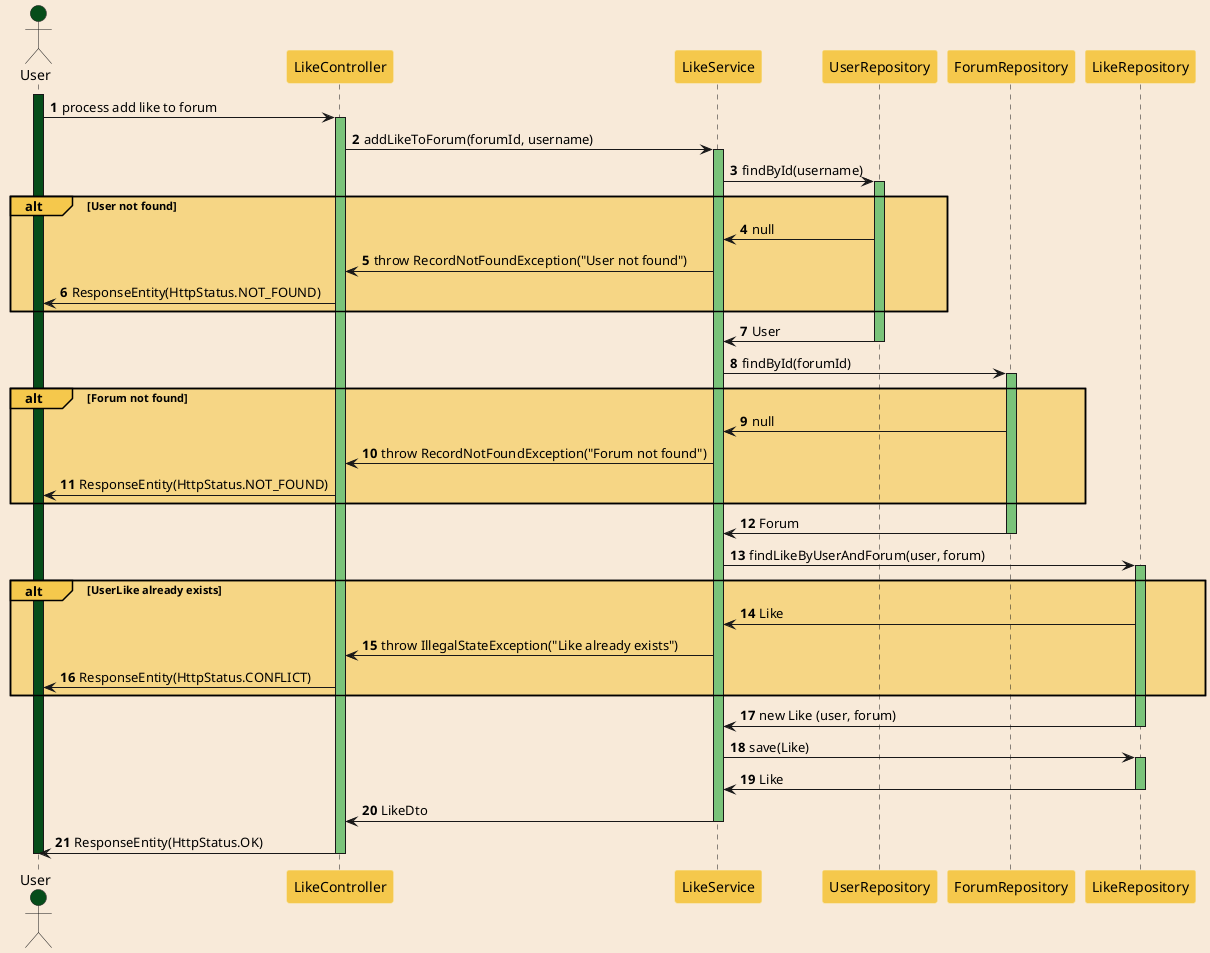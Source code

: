 @startuml
'https://plantuml.com/sequence-diagram

autonumber

skinparam sequence {
    ParticipantBackgroundColor #F5C84C
    ParticipantBorderColor #F7E19A
}

skinparam {
    BackgroundColor #F8EAD9
    BorderColor #F8EAD9
}

actor User #064D1A
activate User #064D1A

User -> LikeController : process add like to forum
activate LikeController #7AC37A

LikeController -> LikeService : addLikeToForum(forumId, username)
activate LikeService #7AC37A

LikeService -> UserRepository : findById(username)
activate UserRepository #7AC37A

alt#F5C84C #F5C84C99 User not found
    UserRepository -> LikeService : null
    LikeService -> LikeController : throw RecordNotFoundException("User not found")
    LikeController -> User : ResponseEntity(HttpStatus.NOT_FOUND)
end

UserRepository -> LikeService : User
deactivate UserRepository

LikeService -> ForumRepository : findById(forumId)
activate ForumRepository #7AC37A

alt#F5C84C #F5C84C99 Forum not found
    ForumRepository -> LikeService : null
    LikeService -> LikeController : throw RecordNotFoundException("Forum not found")
    LikeController -> User : ResponseEntity(HttpStatus.NOT_FOUND)
end

ForumRepository -> LikeService : Forum
deactivate ForumRepository

LikeService -> LikeRepository : findLikeByUserAndForum(user, forum)
activate LikeRepository #7AC37A

alt#F5C84C #F5C84C99 UserLike already exists
    LikeRepository -> LikeService : Like
    LikeService -> LikeController : throw IllegalStateException("Like already exists")
    LikeController -> User : ResponseEntity(HttpStatus.CONFLICT)
end

LikeRepository -> LikeService : new Like (user, forum)
deactivate LikeRepository

LikeService -> LikeRepository : save(Like)
activate LikeRepository #7AC37A

LikeRepository -> LikeService : Like
deactivate LikeRepository

LikeService -> LikeController : LikeDto
deactivate LikeService

LikeController -> User : ResponseEntity(HttpStatus.OK)
deactivate LikeController

deactivate User
@enduml